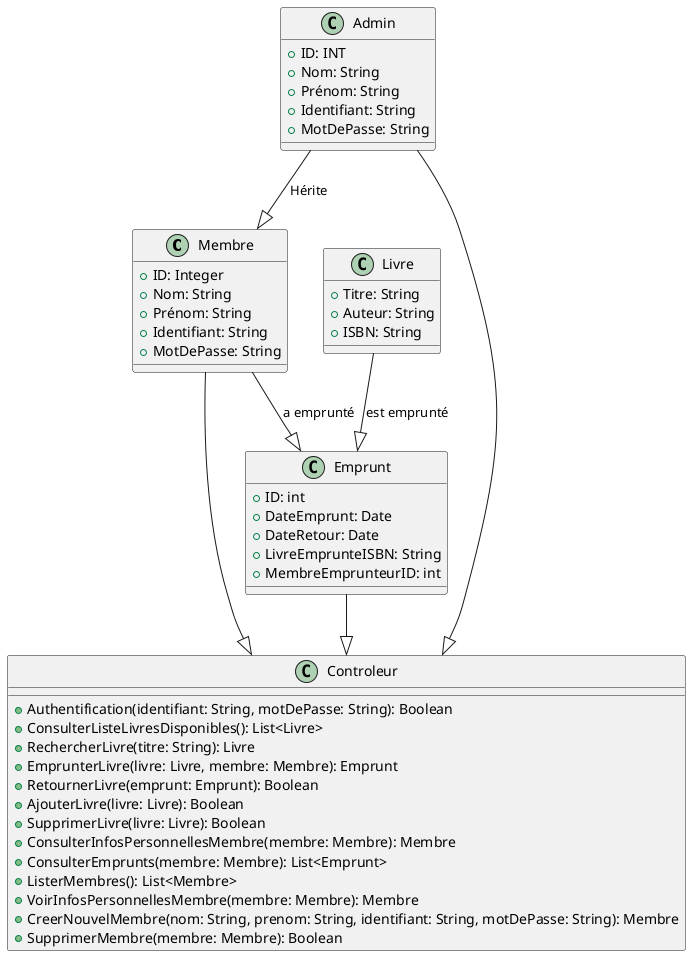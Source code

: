 @startuml

class Membre {
  +ID: Integer
  +Nom: String
  +Prénom: String
  +Identifiant: String
  +MotDePasse: String
}

class Admin {
  +ID: INT
  +Nom: String
  +Prénom: String
  +Identifiant: String
  +MotDePasse: String
}


class Livre {
  +Titre: String
  +Auteur: String
  +ISBN: String
}

class Emprunt {
  +ID: int
  +DateEmprunt: Date
  +DateRetour: Date
  +LivreEmprunteISBN: String
  +MembreEmprunteurID: int


}

class Controleur {
  +Authentification(identifiant: String, motDePasse: String): Boolean
  +ConsulterListeLivresDisponibles(): List<Livre>
  +RechercherLivre(titre: String): Livre
  +EmprunterLivre(livre: Livre, membre: Membre): Emprunt
  +RetournerLivre(emprunt: Emprunt): Boolean
  +AjouterLivre(livre: Livre): Boolean
  +SupprimerLivre(livre: Livre): Boolean
  +ConsulterInfosPersonnellesMembre(membre: Membre): Membre
  +ConsulterEmprunts(membre: Membre): List<Emprunt>
  +ListerMembres(): List<Membre>
  +VoirInfosPersonnellesMembre(membre: Membre): Membre
  +CreerNouvelMembre(nom: String, prenom: String, identifiant: String, motDePasse: String): Membre
  +SupprimerMembre(membre: Membre): Boolean
}

Membre --|> Controleur
Admin --|> Controleur
Livre--|>Emprunt : est emprunté
Membre--|>Emprunt : a emprunté
Emprunt--|>Controleur

Admin --|> Membre : Hérite
@enduml
